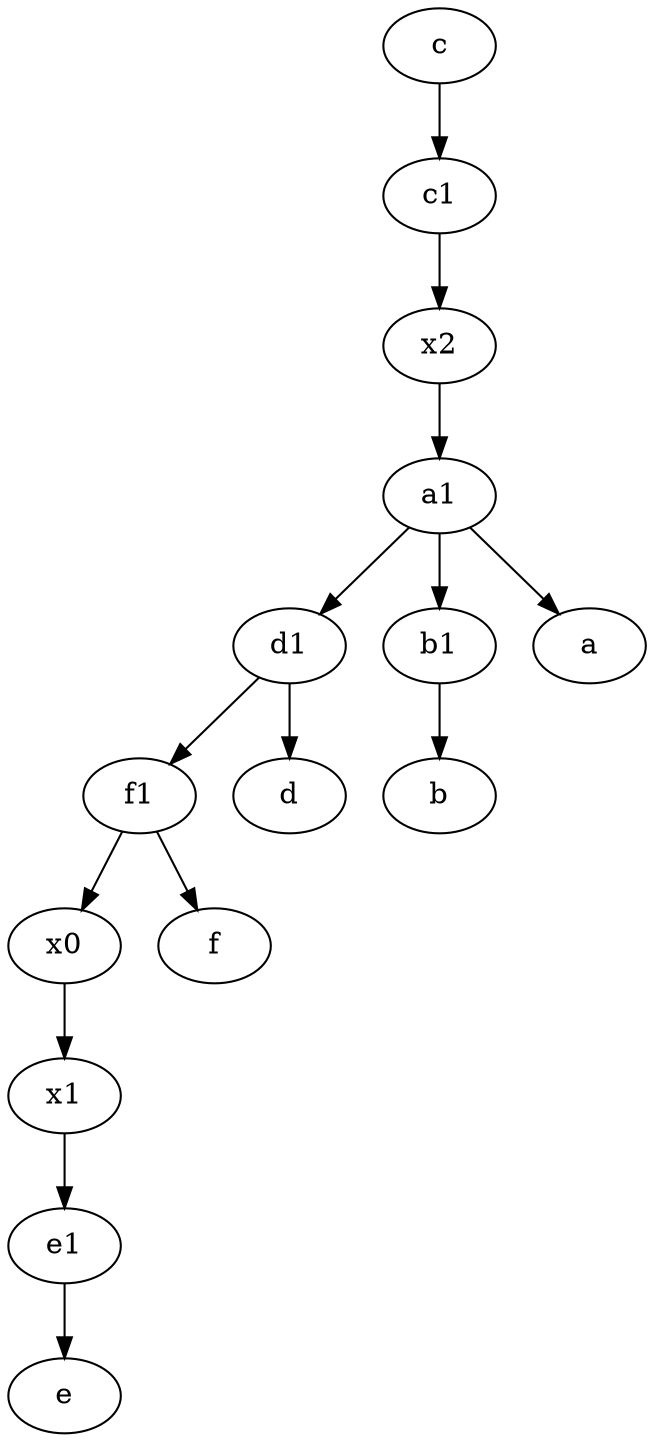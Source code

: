digraph  {
	c1 [pos="30,15!"];
	x0;
	a1 [pos="40,15!"];
	e1 [pos="25,45!"];
	d1 [pos="25,30!"];
	b1 [pos="45,20!"];
	f1;
	x1;
	c [pos="20,10!"];
	x2;
	f1 -> x0;
	c1 -> x2;
	f1 -> f;
	e1 -> e;
	x2 -> a1;
	a1 -> b1;
	a1 -> d1;
	a1 -> a;
	x1 -> e1;
	c -> c1;
	x0 -> x1;
	d1 -> d;
	b1 -> b;
	d1 -> f1;

	}